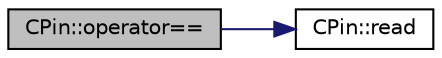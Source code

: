 digraph "CPin::operator=="
{
  edge [fontname="Helvetica",fontsize="10",labelfontname="Helvetica",labelfontsize="10"];
  node [fontname="Helvetica",fontsize="10",shape=record];
  rankdir="LR";
  Node1 [label="CPin::operator==",height=0.2,width=0.4,color="black", fillcolor="grey75", style="filled" fontcolor="black"];
  Node1 -> Node2 [color="midnightblue",fontsize="10",style="solid",fontname="Helvetica"];
  Node2 [label="CPin::read",height=0.2,width=0.4,color="black", fillcolor="white", style="filled",URL="$d7/db9/class_c_pin.html#a02060b0c9bbf0f75dead7bef1c75ce6b"];
}
